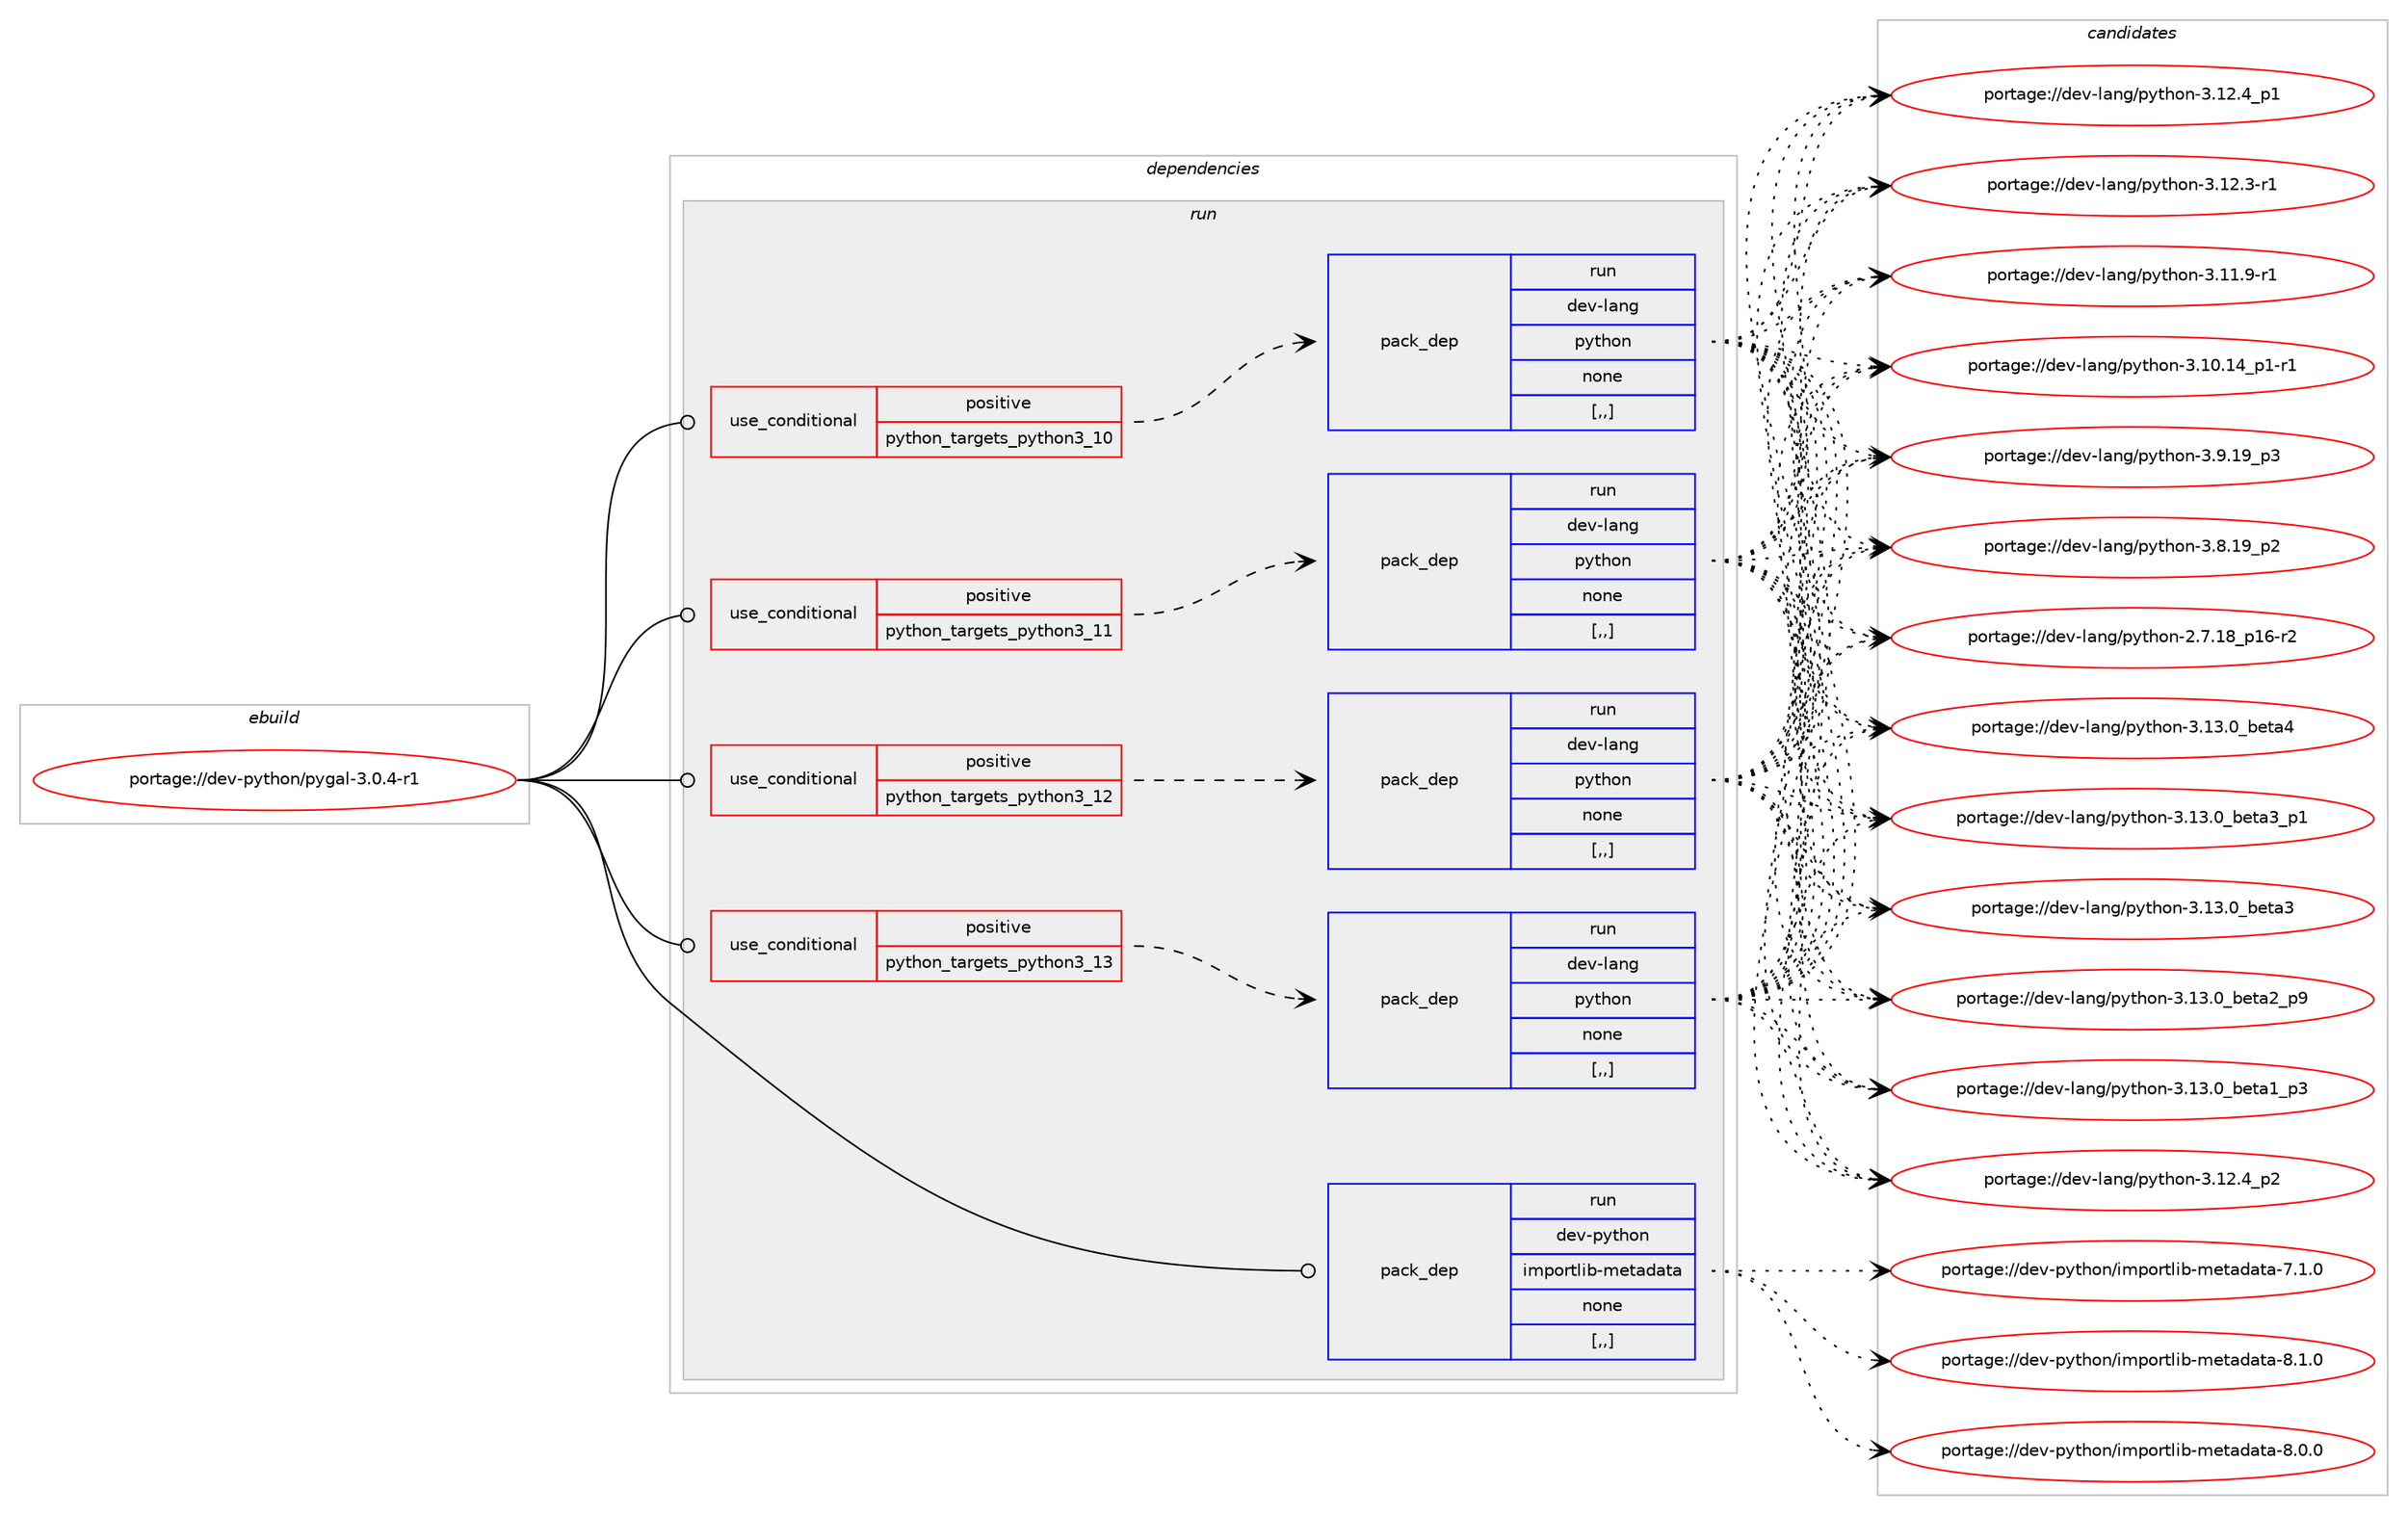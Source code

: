 digraph prolog {

# *************
# Graph options
# *************

newrank=true;
concentrate=true;
compound=true;
graph [rankdir=LR,fontname=Helvetica,fontsize=10,ranksep=1.5];#, ranksep=2.5, nodesep=0.2];
edge  [arrowhead=vee];
node  [fontname=Helvetica,fontsize=10];

# **********
# The ebuild
# **********

subgraph cluster_leftcol {
color=gray;
label=<<i>ebuild</i>>;
id [label="portage://dev-python/pygal-3.0.4-r1", color=red, width=4, href="../dev-python/pygal-3.0.4-r1.svg"];
}

# ****************
# The dependencies
# ****************

subgraph cluster_midcol {
color=gray;
label=<<i>dependencies</i>>;
subgraph cluster_compile {
fillcolor="#eeeeee";
style=filled;
label=<<i>compile</i>>;
}
subgraph cluster_compileandrun {
fillcolor="#eeeeee";
style=filled;
label=<<i>compile and run</i>>;
}
subgraph cluster_run {
fillcolor="#eeeeee";
style=filled;
label=<<i>run</i>>;
subgraph cond37245 {
dependency157453 [label=<<TABLE BORDER="0" CELLBORDER="1" CELLSPACING="0" CELLPADDING="4"><TR><TD ROWSPAN="3" CELLPADDING="10">use_conditional</TD></TR><TR><TD>positive</TD></TR><TR><TD>python_targets_python3_10</TD></TR></TABLE>>, shape=none, color=red];
subgraph pack118953 {
dependency157454 [label=<<TABLE BORDER="0" CELLBORDER="1" CELLSPACING="0" CELLPADDING="4" WIDTH="220"><TR><TD ROWSPAN="6" CELLPADDING="30">pack_dep</TD></TR><TR><TD WIDTH="110">run</TD></TR><TR><TD>dev-lang</TD></TR><TR><TD>python</TD></TR><TR><TD>none</TD></TR><TR><TD>[,,]</TD></TR></TABLE>>, shape=none, color=blue];
}
dependency157453:e -> dependency157454:w [weight=20,style="dashed",arrowhead="vee"];
}
id:e -> dependency157453:w [weight=20,style="solid",arrowhead="odot"];
subgraph cond37246 {
dependency157455 [label=<<TABLE BORDER="0" CELLBORDER="1" CELLSPACING="0" CELLPADDING="4"><TR><TD ROWSPAN="3" CELLPADDING="10">use_conditional</TD></TR><TR><TD>positive</TD></TR><TR><TD>python_targets_python3_11</TD></TR></TABLE>>, shape=none, color=red];
subgraph pack118954 {
dependency157456 [label=<<TABLE BORDER="0" CELLBORDER="1" CELLSPACING="0" CELLPADDING="4" WIDTH="220"><TR><TD ROWSPAN="6" CELLPADDING="30">pack_dep</TD></TR><TR><TD WIDTH="110">run</TD></TR><TR><TD>dev-lang</TD></TR><TR><TD>python</TD></TR><TR><TD>none</TD></TR><TR><TD>[,,]</TD></TR></TABLE>>, shape=none, color=blue];
}
dependency157455:e -> dependency157456:w [weight=20,style="dashed",arrowhead="vee"];
}
id:e -> dependency157455:w [weight=20,style="solid",arrowhead="odot"];
subgraph cond37247 {
dependency157457 [label=<<TABLE BORDER="0" CELLBORDER="1" CELLSPACING="0" CELLPADDING="4"><TR><TD ROWSPAN="3" CELLPADDING="10">use_conditional</TD></TR><TR><TD>positive</TD></TR><TR><TD>python_targets_python3_12</TD></TR></TABLE>>, shape=none, color=red];
subgraph pack118955 {
dependency157458 [label=<<TABLE BORDER="0" CELLBORDER="1" CELLSPACING="0" CELLPADDING="4" WIDTH="220"><TR><TD ROWSPAN="6" CELLPADDING="30">pack_dep</TD></TR><TR><TD WIDTH="110">run</TD></TR><TR><TD>dev-lang</TD></TR><TR><TD>python</TD></TR><TR><TD>none</TD></TR><TR><TD>[,,]</TD></TR></TABLE>>, shape=none, color=blue];
}
dependency157457:e -> dependency157458:w [weight=20,style="dashed",arrowhead="vee"];
}
id:e -> dependency157457:w [weight=20,style="solid",arrowhead="odot"];
subgraph cond37248 {
dependency157459 [label=<<TABLE BORDER="0" CELLBORDER="1" CELLSPACING="0" CELLPADDING="4"><TR><TD ROWSPAN="3" CELLPADDING="10">use_conditional</TD></TR><TR><TD>positive</TD></TR><TR><TD>python_targets_python3_13</TD></TR></TABLE>>, shape=none, color=red];
subgraph pack118956 {
dependency157460 [label=<<TABLE BORDER="0" CELLBORDER="1" CELLSPACING="0" CELLPADDING="4" WIDTH="220"><TR><TD ROWSPAN="6" CELLPADDING="30">pack_dep</TD></TR><TR><TD WIDTH="110">run</TD></TR><TR><TD>dev-lang</TD></TR><TR><TD>python</TD></TR><TR><TD>none</TD></TR><TR><TD>[,,]</TD></TR></TABLE>>, shape=none, color=blue];
}
dependency157459:e -> dependency157460:w [weight=20,style="dashed",arrowhead="vee"];
}
id:e -> dependency157459:w [weight=20,style="solid",arrowhead="odot"];
subgraph pack118957 {
dependency157461 [label=<<TABLE BORDER="0" CELLBORDER="1" CELLSPACING="0" CELLPADDING="4" WIDTH="220"><TR><TD ROWSPAN="6" CELLPADDING="30">pack_dep</TD></TR><TR><TD WIDTH="110">run</TD></TR><TR><TD>dev-python</TD></TR><TR><TD>importlib-metadata</TD></TR><TR><TD>none</TD></TR><TR><TD>[,,]</TD></TR></TABLE>>, shape=none, color=blue];
}
id:e -> dependency157461:w [weight=20,style="solid",arrowhead="odot"];
}
}

# **************
# The candidates
# **************

subgraph cluster_choices {
rank=same;
color=gray;
label=<<i>candidates</i>>;

subgraph choice118953 {
color=black;
nodesep=1;
choice1001011184510897110103471121211161041111104551464951464895981011169752 [label="portage://dev-lang/python-3.13.0_beta4", color=red, width=4,href="../dev-lang/python-3.13.0_beta4.svg"];
choice10010111845108971101034711212111610411111045514649514648959810111697519511249 [label="portage://dev-lang/python-3.13.0_beta3_p1", color=red, width=4,href="../dev-lang/python-3.13.0_beta3_p1.svg"];
choice1001011184510897110103471121211161041111104551464951464895981011169751 [label="portage://dev-lang/python-3.13.0_beta3", color=red, width=4,href="../dev-lang/python-3.13.0_beta3.svg"];
choice10010111845108971101034711212111610411111045514649514648959810111697509511257 [label="portage://dev-lang/python-3.13.0_beta2_p9", color=red, width=4,href="../dev-lang/python-3.13.0_beta2_p9.svg"];
choice10010111845108971101034711212111610411111045514649514648959810111697499511251 [label="portage://dev-lang/python-3.13.0_beta1_p3", color=red, width=4,href="../dev-lang/python-3.13.0_beta1_p3.svg"];
choice100101118451089711010347112121116104111110455146495046529511250 [label="portage://dev-lang/python-3.12.4_p2", color=red, width=4,href="../dev-lang/python-3.12.4_p2.svg"];
choice100101118451089711010347112121116104111110455146495046529511249 [label="portage://dev-lang/python-3.12.4_p1", color=red, width=4,href="../dev-lang/python-3.12.4_p1.svg"];
choice100101118451089711010347112121116104111110455146495046514511449 [label="portage://dev-lang/python-3.12.3-r1", color=red, width=4,href="../dev-lang/python-3.12.3-r1.svg"];
choice100101118451089711010347112121116104111110455146494946574511449 [label="portage://dev-lang/python-3.11.9-r1", color=red, width=4,href="../dev-lang/python-3.11.9-r1.svg"];
choice100101118451089711010347112121116104111110455146494846495295112494511449 [label="portage://dev-lang/python-3.10.14_p1-r1", color=red, width=4,href="../dev-lang/python-3.10.14_p1-r1.svg"];
choice100101118451089711010347112121116104111110455146574649579511251 [label="portage://dev-lang/python-3.9.19_p3", color=red, width=4,href="../dev-lang/python-3.9.19_p3.svg"];
choice100101118451089711010347112121116104111110455146564649579511250 [label="portage://dev-lang/python-3.8.19_p2", color=red, width=4,href="../dev-lang/python-3.8.19_p2.svg"];
choice100101118451089711010347112121116104111110455046554649569511249544511450 [label="portage://dev-lang/python-2.7.18_p16-r2", color=red, width=4,href="../dev-lang/python-2.7.18_p16-r2.svg"];
dependency157454:e -> choice1001011184510897110103471121211161041111104551464951464895981011169752:w [style=dotted,weight="100"];
dependency157454:e -> choice10010111845108971101034711212111610411111045514649514648959810111697519511249:w [style=dotted,weight="100"];
dependency157454:e -> choice1001011184510897110103471121211161041111104551464951464895981011169751:w [style=dotted,weight="100"];
dependency157454:e -> choice10010111845108971101034711212111610411111045514649514648959810111697509511257:w [style=dotted,weight="100"];
dependency157454:e -> choice10010111845108971101034711212111610411111045514649514648959810111697499511251:w [style=dotted,weight="100"];
dependency157454:e -> choice100101118451089711010347112121116104111110455146495046529511250:w [style=dotted,weight="100"];
dependency157454:e -> choice100101118451089711010347112121116104111110455146495046529511249:w [style=dotted,weight="100"];
dependency157454:e -> choice100101118451089711010347112121116104111110455146495046514511449:w [style=dotted,weight="100"];
dependency157454:e -> choice100101118451089711010347112121116104111110455146494946574511449:w [style=dotted,weight="100"];
dependency157454:e -> choice100101118451089711010347112121116104111110455146494846495295112494511449:w [style=dotted,weight="100"];
dependency157454:e -> choice100101118451089711010347112121116104111110455146574649579511251:w [style=dotted,weight="100"];
dependency157454:e -> choice100101118451089711010347112121116104111110455146564649579511250:w [style=dotted,weight="100"];
dependency157454:e -> choice100101118451089711010347112121116104111110455046554649569511249544511450:w [style=dotted,weight="100"];
}
subgraph choice118954 {
color=black;
nodesep=1;
choice1001011184510897110103471121211161041111104551464951464895981011169752 [label="portage://dev-lang/python-3.13.0_beta4", color=red, width=4,href="../dev-lang/python-3.13.0_beta4.svg"];
choice10010111845108971101034711212111610411111045514649514648959810111697519511249 [label="portage://dev-lang/python-3.13.0_beta3_p1", color=red, width=4,href="../dev-lang/python-3.13.0_beta3_p1.svg"];
choice1001011184510897110103471121211161041111104551464951464895981011169751 [label="portage://dev-lang/python-3.13.0_beta3", color=red, width=4,href="../dev-lang/python-3.13.0_beta3.svg"];
choice10010111845108971101034711212111610411111045514649514648959810111697509511257 [label="portage://dev-lang/python-3.13.0_beta2_p9", color=red, width=4,href="../dev-lang/python-3.13.0_beta2_p9.svg"];
choice10010111845108971101034711212111610411111045514649514648959810111697499511251 [label="portage://dev-lang/python-3.13.0_beta1_p3", color=red, width=4,href="../dev-lang/python-3.13.0_beta1_p3.svg"];
choice100101118451089711010347112121116104111110455146495046529511250 [label="portage://dev-lang/python-3.12.4_p2", color=red, width=4,href="../dev-lang/python-3.12.4_p2.svg"];
choice100101118451089711010347112121116104111110455146495046529511249 [label="portage://dev-lang/python-3.12.4_p1", color=red, width=4,href="../dev-lang/python-3.12.4_p1.svg"];
choice100101118451089711010347112121116104111110455146495046514511449 [label="portage://dev-lang/python-3.12.3-r1", color=red, width=4,href="../dev-lang/python-3.12.3-r1.svg"];
choice100101118451089711010347112121116104111110455146494946574511449 [label="portage://dev-lang/python-3.11.9-r1", color=red, width=4,href="../dev-lang/python-3.11.9-r1.svg"];
choice100101118451089711010347112121116104111110455146494846495295112494511449 [label="portage://dev-lang/python-3.10.14_p1-r1", color=red, width=4,href="../dev-lang/python-3.10.14_p1-r1.svg"];
choice100101118451089711010347112121116104111110455146574649579511251 [label="portage://dev-lang/python-3.9.19_p3", color=red, width=4,href="../dev-lang/python-3.9.19_p3.svg"];
choice100101118451089711010347112121116104111110455146564649579511250 [label="portage://dev-lang/python-3.8.19_p2", color=red, width=4,href="../dev-lang/python-3.8.19_p2.svg"];
choice100101118451089711010347112121116104111110455046554649569511249544511450 [label="portage://dev-lang/python-2.7.18_p16-r2", color=red, width=4,href="../dev-lang/python-2.7.18_p16-r2.svg"];
dependency157456:e -> choice1001011184510897110103471121211161041111104551464951464895981011169752:w [style=dotted,weight="100"];
dependency157456:e -> choice10010111845108971101034711212111610411111045514649514648959810111697519511249:w [style=dotted,weight="100"];
dependency157456:e -> choice1001011184510897110103471121211161041111104551464951464895981011169751:w [style=dotted,weight="100"];
dependency157456:e -> choice10010111845108971101034711212111610411111045514649514648959810111697509511257:w [style=dotted,weight="100"];
dependency157456:e -> choice10010111845108971101034711212111610411111045514649514648959810111697499511251:w [style=dotted,weight="100"];
dependency157456:e -> choice100101118451089711010347112121116104111110455146495046529511250:w [style=dotted,weight="100"];
dependency157456:e -> choice100101118451089711010347112121116104111110455146495046529511249:w [style=dotted,weight="100"];
dependency157456:e -> choice100101118451089711010347112121116104111110455146495046514511449:w [style=dotted,weight="100"];
dependency157456:e -> choice100101118451089711010347112121116104111110455146494946574511449:w [style=dotted,weight="100"];
dependency157456:e -> choice100101118451089711010347112121116104111110455146494846495295112494511449:w [style=dotted,weight="100"];
dependency157456:e -> choice100101118451089711010347112121116104111110455146574649579511251:w [style=dotted,weight="100"];
dependency157456:e -> choice100101118451089711010347112121116104111110455146564649579511250:w [style=dotted,weight="100"];
dependency157456:e -> choice100101118451089711010347112121116104111110455046554649569511249544511450:w [style=dotted,weight="100"];
}
subgraph choice118955 {
color=black;
nodesep=1;
choice1001011184510897110103471121211161041111104551464951464895981011169752 [label="portage://dev-lang/python-3.13.0_beta4", color=red, width=4,href="../dev-lang/python-3.13.0_beta4.svg"];
choice10010111845108971101034711212111610411111045514649514648959810111697519511249 [label="portage://dev-lang/python-3.13.0_beta3_p1", color=red, width=4,href="../dev-lang/python-3.13.0_beta3_p1.svg"];
choice1001011184510897110103471121211161041111104551464951464895981011169751 [label="portage://dev-lang/python-3.13.0_beta3", color=red, width=4,href="../dev-lang/python-3.13.0_beta3.svg"];
choice10010111845108971101034711212111610411111045514649514648959810111697509511257 [label="portage://dev-lang/python-3.13.0_beta2_p9", color=red, width=4,href="../dev-lang/python-3.13.0_beta2_p9.svg"];
choice10010111845108971101034711212111610411111045514649514648959810111697499511251 [label="portage://dev-lang/python-3.13.0_beta1_p3", color=red, width=4,href="../dev-lang/python-3.13.0_beta1_p3.svg"];
choice100101118451089711010347112121116104111110455146495046529511250 [label="portage://dev-lang/python-3.12.4_p2", color=red, width=4,href="../dev-lang/python-3.12.4_p2.svg"];
choice100101118451089711010347112121116104111110455146495046529511249 [label="portage://dev-lang/python-3.12.4_p1", color=red, width=4,href="../dev-lang/python-3.12.4_p1.svg"];
choice100101118451089711010347112121116104111110455146495046514511449 [label="portage://dev-lang/python-3.12.3-r1", color=red, width=4,href="../dev-lang/python-3.12.3-r1.svg"];
choice100101118451089711010347112121116104111110455146494946574511449 [label="portage://dev-lang/python-3.11.9-r1", color=red, width=4,href="../dev-lang/python-3.11.9-r1.svg"];
choice100101118451089711010347112121116104111110455146494846495295112494511449 [label="portage://dev-lang/python-3.10.14_p1-r1", color=red, width=4,href="../dev-lang/python-3.10.14_p1-r1.svg"];
choice100101118451089711010347112121116104111110455146574649579511251 [label="portage://dev-lang/python-3.9.19_p3", color=red, width=4,href="../dev-lang/python-3.9.19_p3.svg"];
choice100101118451089711010347112121116104111110455146564649579511250 [label="portage://dev-lang/python-3.8.19_p2", color=red, width=4,href="../dev-lang/python-3.8.19_p2.svg"];
choice100101118451089711010347112121116104111110455046554649569511249544511450 [label="portage://dev-lang/python-2.7.18_p16-r2", color=red, width=4,href="../dev-lang/python-2.7.18_p16-r2.svg"];
dependency157458:e -> choice1001011184510897110103471121211161041111104551464951464895981011169752:w [style=dotted,weight="100"];
dependency157458:e -> choice10010111845108971101034711212111610411111045514649514648959810111697519511249:w [style=dotted,weight="100"];
dependency157458:e -> choice1001011184510897110103471121211161041111104551464951464895981011169751:w [style=dotted,weight="100"];
dependency157458:e -> choice10010111845108971101034711212111610411111045514649514648959810111697509511257:w [style=dotted,weight="100"];
dependency157458:e -> choice10010111845108971101034711212111610411111045514649514648959810111697499511251:w [style=dotted,weight="100"];
dependency157458:e -> choice100101118451089711010347112121116104111110455146495046529511250:w [style=dotted,weight="100"];
dependency157458:e -> choice100101118451089711010347112121116104111110455146495046529511249:w [style=dotted,weight="100"];
dependency157458:e -> choice100101118451089711010347112121116104111110455146495046514511449:w [style=dotted,weight="100"];
dependency157458:e -> choice100101118451089711010347112121116104111110455146494946574511449:w [style=dotted,weight="100"];
dependency157458:e -> choice100101118451089711010347112121116104111110455146494846495295112494511449:w [style=dotted,weight="100"];
dependency157458:e -> choice100101118451089711010347112121116104111110455146574649579511251:w [style=dotted,weight="100"];
dependency157458:e -> choice100101118451089711010347112121116104111110455146564649579511250:w [style=dotted,weight="100"];
dependency157458:e -> choice100101118451089711010347112121116104111110455046554649569511249544511450:w [style=dotted,weight="100"];
}
subgraph choice118956 {
color=black;
nodesep=1;
choice1001011184510897110103471121211161041111104551464951464895981011169752 [label="portage://dev-lang/python-3.13.0_beta4", color=red, width=4,href="../dev-lang/python-3.13.0_beta4.svg"];
choice10010111845108971101034711212111610411111045514649514648959810111697519511249 [label="portage://dev-lang/python-3.13.0_beta3_p1", color=red, width=4,href="../dev-lang/python-3.13.0_beta3_p1.svg"];
choice1001011184510897110103471121211161041111104551464951464895981011169751 [label="portage://dev-lang/python-3.13.0_beta3", color=red, width=4,href="../dev-lang/python-3.13.0_beta3.svg"];
choice10010111845108971101034711212111610411111045514649514648959810111697509511257 [label="portage://dev-lang/python-3.13.0_beta2_p9", color=red, width=4,href="../dev-lang/python-3.13.0_beta2_p9.svg"];
choice10010111845108971101034711212111610411111045514649514648959810111697499511251 [label="portage://dev-lang/python-3.13.0_beta1_p3", color=red, width=4,href="../dev-lang/python-3.13.0_beta1_p3.svg"];
choice100101118451089711010347112121116104111110455146495046529511250 [label="portage://dev-lang/python-3.12.4_p2", color=red, width=4,href="../dev-lang/python-3.12.4_p2.svg"];
choice100101118451089711010347112121116104111110455146495046529511249 [label="portage://dev-lang/python-3.12.4_p1", color=red, width=4,href="../dev-lang/python-3.12.4_p1.svg"];
choice100101118451089711010347112121116104111110455146495046514511449 [label="portage://dev-lang/python-3.12.3-r1", color=red, width=4,href="../dev-lang/python-3.12.3-r1.svg"];
choice100101118451089711010347112121116104111110455146494946574511449 [label="portage://dev-lang/python-3.11.9-r1", color=red, width=4,href="../dev-lang/python-3.11.9-r1.svg"];
choice100101118451089711010347112121116104111110455146494846495295112494511449 [label="portage://dev-lang/python-3.10.14_p1-r1", color=red, width=4,href="../dev-lang/python-3.10.14_p1-r1.svg"];
choice100101118451089711010347112121116104111110455146574649579511251 [label="portage://dev-lang/python-3.9.19_p3", color=red, width=4,href="../dev-lang/python-3.9.19_p3.svg"];
choice100101118451089711010347112121116104111110455146564649579511250 [label="portage://dev-lang/python-3.8.19_p2", color=red, width=4,href="../dev-lang/python-3.8.19_p2.svg"];
choice100101118451089711010347112121116104111110455046554649569511249544511450 [label="portage://dev-lang/python-2.7.18_p16-r2", color=red, width=4,href="../dev-lang/python-2.7.18_p16-r2.svg"];
dependency157460:e -> choice1001011184510897110103471121211161041111104551464951464895981011169752:w [style=dotted,weight="100"];
dependency157460:e -> choice10010111845108971101034711212111610411111045514649514648959810111697519511249:w [style=dotted,weight="100"];
dependency157460:e -> choice1001011184510897110103471121211161041111104551464951464895981011169751:w [style=dotted,weight="100"];
dependency157460:e -> choice10010111845108971101034711212111610411111045514649514648959810111697509511257:w [style=dotted,weight="100"];
dependency157460:e -> choice10010111845108971101034711212111610411111045514649514648959810111697499511251:w [style=dotted,weight="100"];
dependency157460:e -> choice100101118451089711010347112121116104111110455146495046529511250:w [style=dotted,weight="100"];
dependency157460:e -> choice100101118451089711010347112121116104111110455146495046529511249:w [style=dotted,weight="100"];
dependency157460:e -> choice100101118451089711010347112121116104111110455146495046514511449:w [style=dotted,weight="100"];
dependency157460:e -> choice100101118451089711010347112121116104111110455146494946574511449:w [style=dotted,weight="100"];
dependency157460:e -> choice100101118451089711010347112121116104111110455146494846495295112494511449:w [style=dotted,weight="100"];
dependency157460:e -> choice100101118451089711010347112121116104111110455146574649579511251:w [style=dotted,weight="100"];
dependency157460:e -> choice100101118451089711010347112121116104111110455146564649579511250:w [style=dotted,weight="100"];
dependency157460:e -> choice100101118451089711010347112121116104111110455046554649569511249544511450:w [style=dotted,weight="100"];
}
subgraph choice118957 {
color=black;
nodesep=1;
choice10010111845112121116104111110471051091121111141161081059845109101116971009711697455646494648 [label="portage://dev-python/importlib-metadata-8.1.0", color=red, width=4,href="../dev-python/importlib-metadata-8.1.0.svg"];
choice10010111845112121116104111110471051091121111141161081059845109101116971009711697455646484648 [label="portage://dev-python/importlib-metadata-8.0.0", color=red, width=4,href="../dev-python/importlib-metadata-8.0.0.svg"];
choice10010111845112121116104111110471051091121111141161081059845109101116971009711697455546494648 [label="portage://dev-python/importlib-metadata-7.1.0", color=red, width=4,href="../dev-python/importlib-metadata-7.1.0.svg"];
dependency157461:e -> choice10010111845112121116104111110471051091121111141161081059845109101116971009711697455646494648:w [style=dotted,weight="100"];
dependency157461:e -> choice10010111845112121116104111110471051091121111141161081059845109101116971009711697455646484648:w [style=dotted,weight="100"];
dependency157461:e -> choice10010111845112121116104111110471051091121111141161081059845109101116971009711697455546494648:w [style=dotted,weight="100"];
}
}

}
